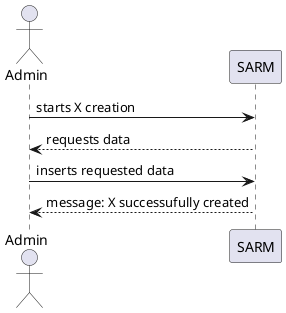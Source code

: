 @startuml
actor Admin as actor
participant SARM as sarm

actor -> sarm: starts X creation
sarm --> actor: requests data
actor -> sarm: inserts requested data
sarm --> actor: message: X successufully created

@enduml